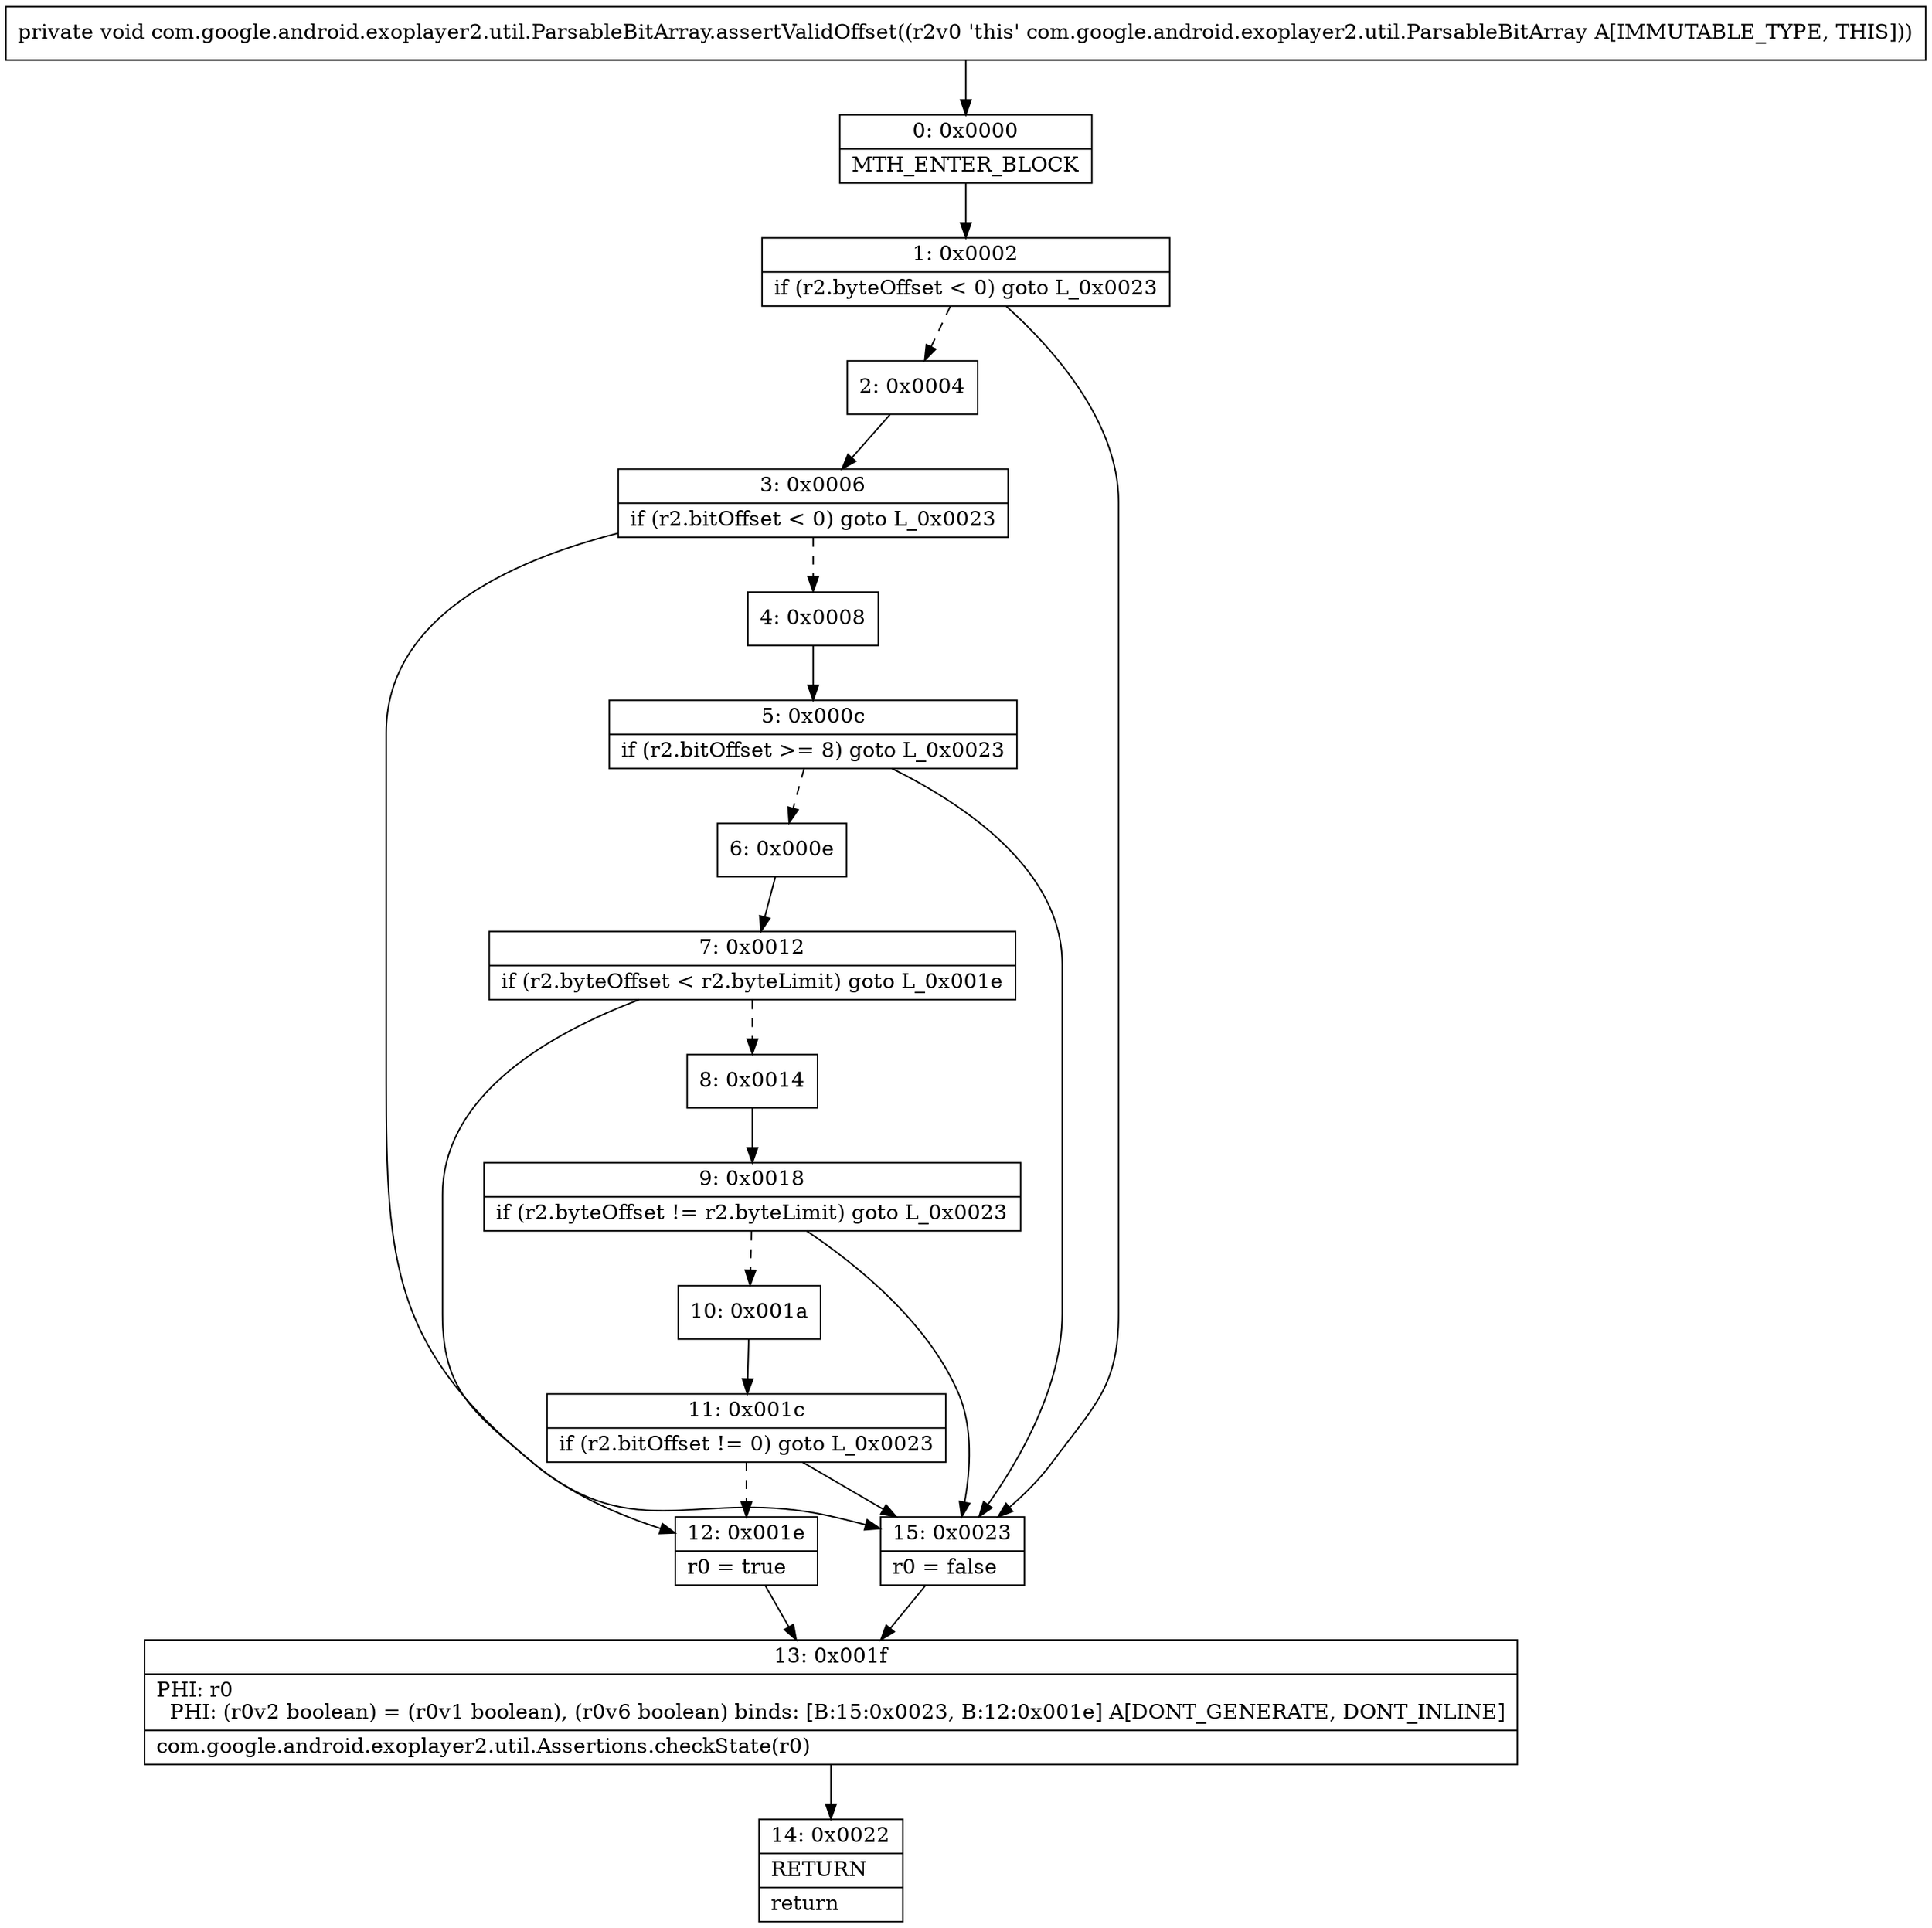 digraph "CFG forcom.google.android.exoplayer2.util.ParsableBitArray.assertValidOffset()V" {
Node_0 [shape=record,label="{0\:\ 0x0000|MTH_ENTER_BLOCK\l}"];
Node_1 [shape=record,label="{1\:\ 0x0002|if (r2.byteOffset \< 0) goto L_0x0023\l}"];
Node_2 [shape=record,label="{2\:\ 0x0004}"];
Node_3 [shape=record,label="{3\:\ 0x0006|if (r2.bitOffset \< 0) goto L_0x0023\l}"];
Node_4 [shape=record,label="{4\:\ 0x0008}"];
Node_5 [shape=record,label="{5\:\ 0x000c|if (r2.bitOffset \>= 8) goto L_0x0023\l}"];
Node_6 [shape=record,label="{6\:\ 0x000e}"];
Node_7 [shape=record,label="{7\:\ 0x0012|if (r2.byteOffset \< r2.byteLimit) goto L_0x001e\l}"];
Node_8 [shape=record,label="{8\:\ 0x0014}"];
Node_9 [shape=record,label="{9\:\ 0x0018|if (r2.byteOffset != r2.byteLimit) goto L_0x0023\l}"];
Node_10 [shape=record,label="{10\:\ 0x001a}"];
Node_11 [shape=record,label="{11\:\ 0x001c|if (r2.bitOffset != 0) goto L_0x0023\l}"];
Node_12 [shape=record,label="{12\:\ 0x001e|r0 = true\l}"];
Node_13 [shape=record,label="{13\:\ 0x001f|PHI: r0 \l  PHI: (r0v2 boolean) = (r0v1 boolean), (r0v6 boolean) binds: [B:15:0x0023, B:12:0x001e] A[DONT_GENERATE, DONT_INLINE]\l|com.google.android.exoplayer2.util.Assertions.checkState(r0)\l}"];
Node_14 [shape=record,label="{14\:\ 0x0022|RETURN\l|return\l}"];
Node_15 [shape=record,label="{15\:\ 0x0023|r0 = false\l}"];
MethodNode[shape=record,label="{private void com.google.android.exoplayer2.util.ParsableBitArray.assertValidOffset((r2v0 'this' com.google.android.exoplayer2.util.ParsableBitArray A[IMMUTABLE_TYPE, THIS])) }"];
MethodNode -> Node_0;
Node_0 -> Node_1;
Node_1 -> Node_2[style=dashed];
Node_1 -> Node_15;
Node_2 -> Node_3;
Node_3 -> Node_4[style=dashed];
Node_3 -> Node_15;
Node_4 -> Node_5;
Node_5 -> Node_6[style=dashed];
Node_5 -> Node_15;
Node_6 -> Node_7;
Node_7 -> Node_8[style=dashed];
Node_7 -> Node_12;
Node_8 -> Node_9;
Node_9 -> Node_10[style=dashed];
Node_9 -> Node_15;
Node_10 -> Node_11;
Node_11 -> Node_12[style=dashed];
Node_11 -> Node_15;
Node_12 -> Node_13;
Node_13 -> Node_14;
Node_15 -> Node_13;
}

